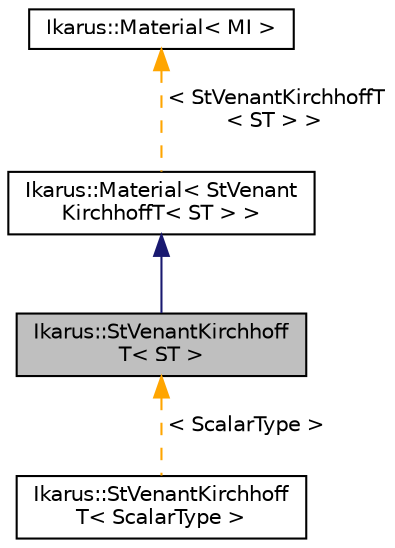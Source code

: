 digraph "Ikarus::StVenantKirchhoffT&lt; ST &gt;"
{
 // LATEX_PDF_SIZE
  edge [fontname="Helvetica",fontsize="10",labelfontname="Helvetica",labelfontsize="10"];
  node [fontname="Helvetica",fontsize="10",shape=record];
  Node1 [label="Ikarus::StVenantKirchhoff\lT\< ST \>",height=0.2,width=0.4,color="black", fillcolor="grey75", style="filled", fontcolor="black",tooltip="Implementation of the Saint Venant-Kirchhoff material model.The energy is computed as."];
  Node2 -> Node1 [dir="back",color="midnightblue",fontsize="10",style="solid",fontname="Helvetica"];
  Node2 [label="Ikarus::Material\< StVenant\lKirchhoffT\< ST \> \>",height=0.2,width=0.4,color="black", fillcolor="white", style="filled",URL="$a01453.html",tooltip=" "];
  Node3 -> Node2 [dir="back",color="orange",fontsize="10",style="dashed",label=" \< StVenantKirchhoffT\l\< ST \> \>" ,fontname="Helvetica"];
  Node3 [label="Ikarus::Material\< MI \>",height=0.2,width=0.4,color="black", fillcolor="white", style="filled",URL="$a01453.html",tooltip="Interface classf or materials."];
  Node1 -> Node4 [dir="back",color="orange",fontsize="10",style="dashed",label=" \< ScalarType \>" ,fontname="Helvetica"];
  Node4 [label="Ikarus::StVenantKirchhoff\lT\< ScalarType \>",height=0.2,width=0.4,color="black", fillcolor="white", style="filled",URL="$a01465.html",tooltip=" "];
}
